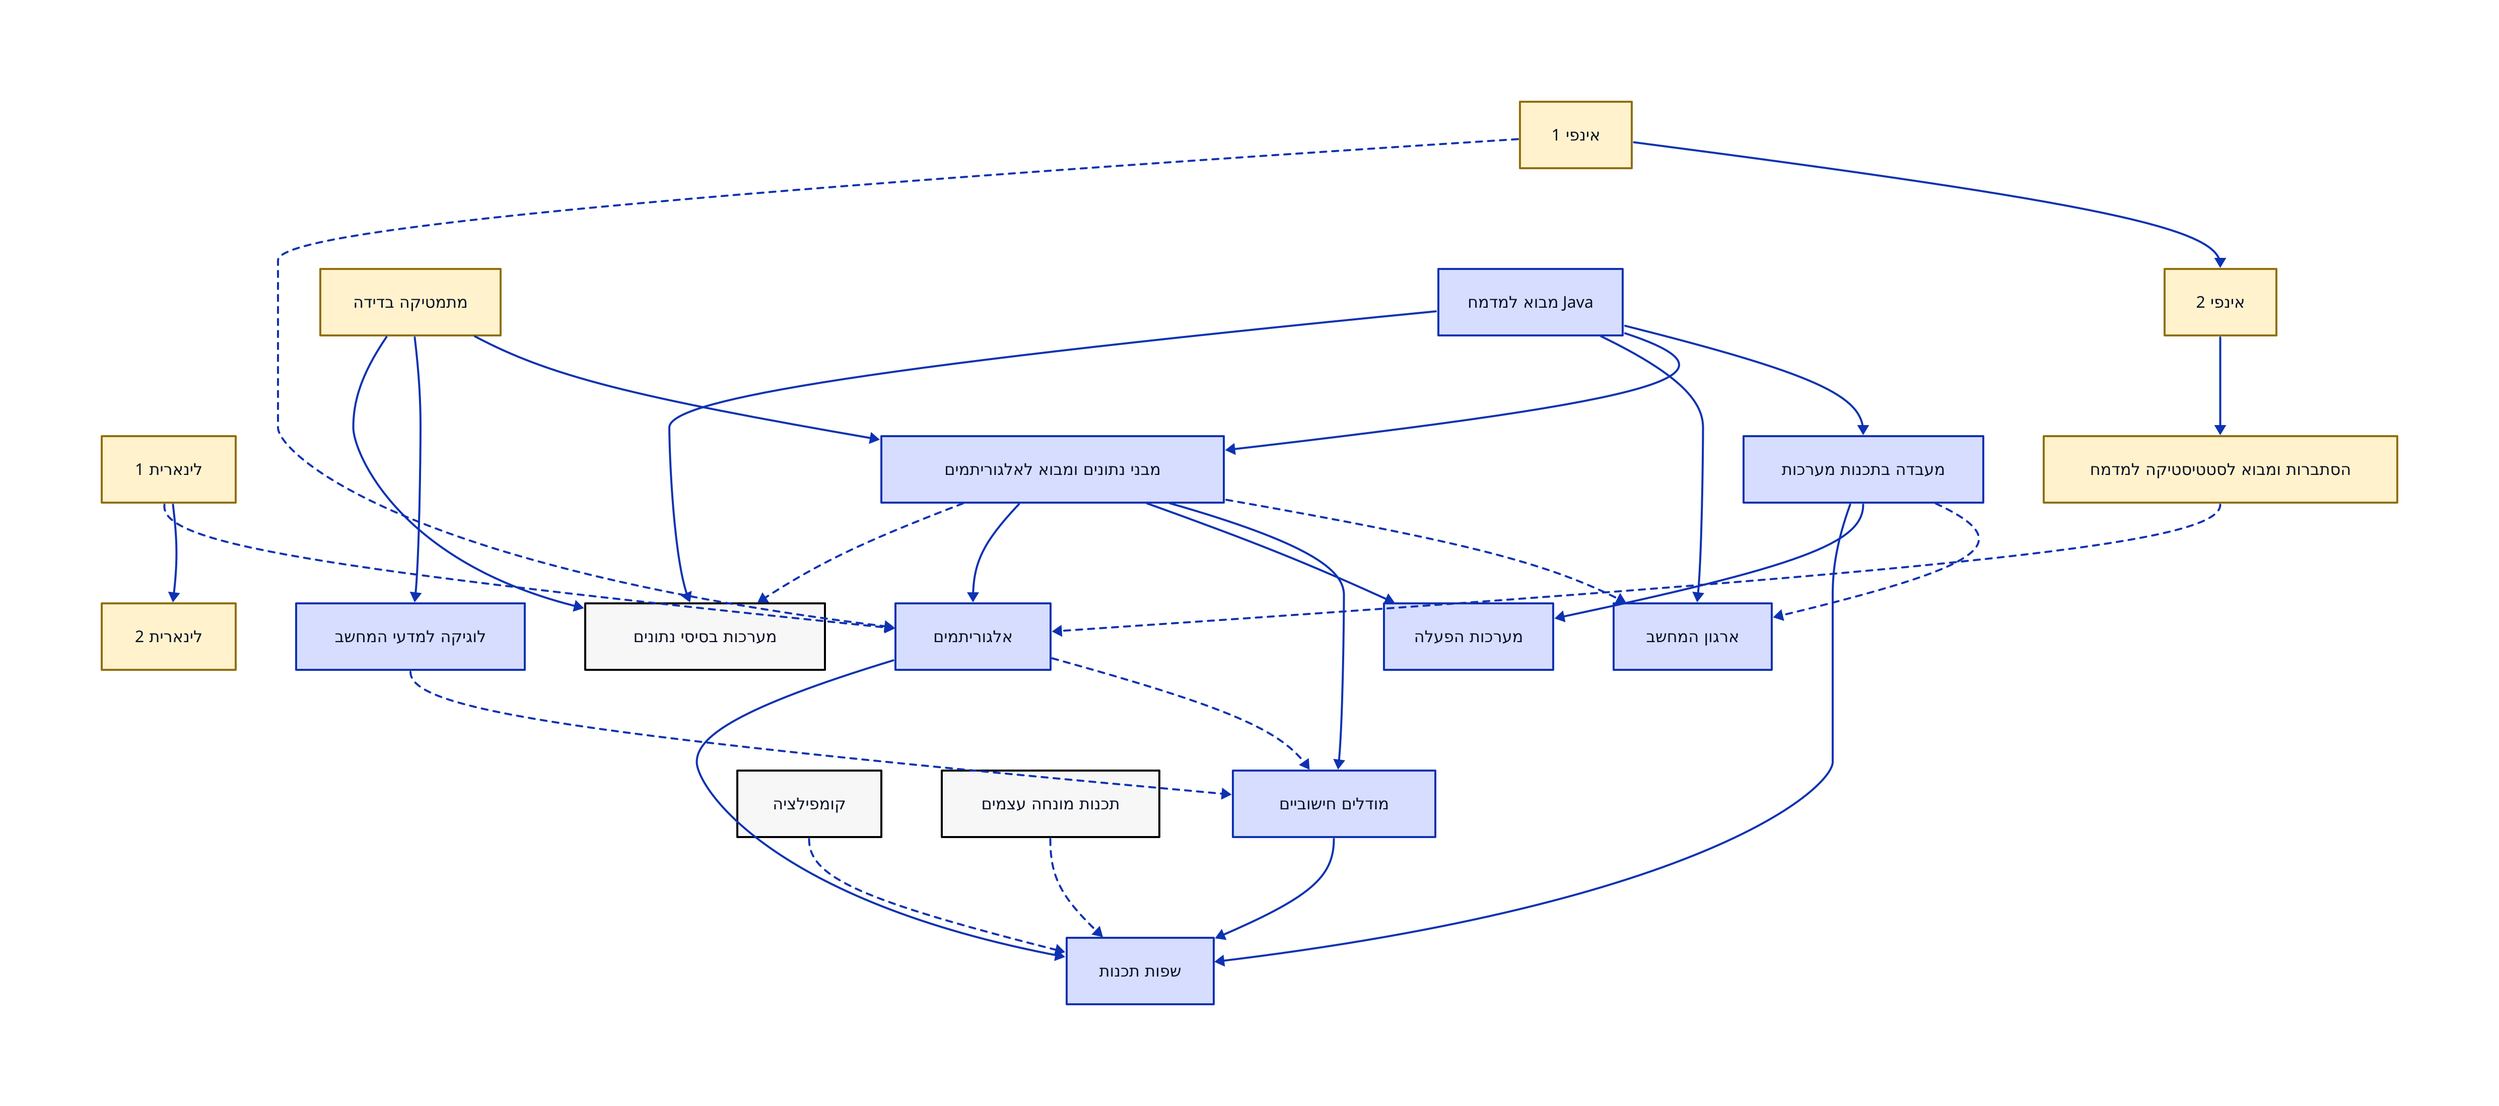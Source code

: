 # Define variables for colors and styles
vars: {
  math-fill: "#FFF2CC"
  math-stroke: "#916f0c"
  cs-fill: "#d6ddff"
  cs-stroke: "#0D32B2"
  cs-stroke-elective: "black"
  cs-fill-elective: "#f7f7f7"
  dash-style: 3
}

20474: {
  label: "אינפי 1"
  style: {
    fill: ${math-fill}
    stroke: ${math-stroke}
  }
}

20475: {
  label: "אינפי 2"
  style: {
    fill: ${math-fill}
    stroke: ${math-stroke}
  }
}

20476: {
  label: "מתמטיקה בדידה"
  style: {
    fill: ${math-fill}
    stroke: ${math-stroke}
  }
}

20109: {
  label: "לינארית 1"
  style: {
    fill: ${math-fill}
    stroke: ${math-stroke}
  }
}

20229: {
  label: "לינארית 2"
  style: {
    fill: ${math-fill}
    stroke: ${math-stroke}
  }
}

20425: {
  label: "הסתברות ומבוא לסטטיסטיקה למדמח"
  style: {
    fill: ${math-fill}
    stroke: ${math-stroke}
  }
}

# CS courses
20441: {
  label: "מבוא למדמח Java"
  style: {
    fill: ${cs-fill}
    stroke: ${cs-stroke}
  }
}

20407: {
  label: "מבני נתונים ומבוא לאלגוריתמים"
  style: {
    fill: ${cs-fill}
    stroke: ${cs-stroke}
  }
}

20465: {
  label: "מעבדה בתכנות מערכות"
  style: {
    fill: ${cs-fill}
    stroke: ${cs-stroke}
  }
}

20417: {
  label: "אלגוריתמים"
  style: {
    fill: ${cs-fill}
    stroke: ${cs-stroke}
  }
}

20604: {
  label: "מודלים חישוביים"
  style: {
    fill: ${cs-fill}
    stroke: ${cs-stroke}
  }
}

20466: {
  label: "לוגיקה למדעי המחשב"
  style: {
    fill: ${cs-fill}
    stroke: ${cs-stroke}
  }
}

20594: {
  label: "מערכות הפעלה"
  style: {
    fill: ${cs-fill}
    stroke: ${cs-stroke}
  }
}

20905: {
  label: "שפות תכנות"
  style: {
    fill: ${cs-fill}
    stroke: ${cs-stroke}
  }
}

20471: {
  label: "ארגון המחשב"
  style: {
    fill: ${cs-fill}
    stroke: ${cs-stroke}
  }
}

# prerequisites (regular), recommended (dash) 

20407 -> 20471: {
  style.stroke-dash: ${dash-style}
}
20465 -> 20471: {
  style.stroke-dash: ${dash-style}
}

20417 -> 20604: {
  style.stroke-dash: ${dash-style}
}

20466 -> 20604: {
  style.stroke-dash: ${dash-style}
}

20441 -> 20465
20441 -> 20407
20476 -> 20407
20407 -> 20604

20465 -> 20594

# 20905 שפות תכנות
20604 -> 20905
20417 -> 20905
20465 -> 20905

20476 -> 20466
20441 -> 20471
20474 -> 20475 -> 20425
20109 -> 20229
20407 -> 20594

# requirements of 20417
20407 -> 20417
# rec of 20417
20474 -> 20417: {
  style.stroke-dash: ${dash-style}
}
20109 -> 20417: {
  style.stroke-dash: ${dash-style}
}
20425 -> 20417: {
  style.stroke-dash: ${dash-style}
}
20364 -> 20905: {
  style.stroke-dash: ${dash-style}
}

20906 -> 20905: {
  style.stroke-dash: ${dash-style}
}

20441 -> 20277
20476 -> 20277
20407 -> 20277: {
  style.stroke-dash: ${dash-style}
}

20277: {
  label: "מערכות בסיסי נתונים"
  style: {
    fill: ${cs-fill-elective}
    stroke: ${cs-stroke-elective}
  }
}

20364: {
  label: "קומפילציה"
  style: {
    fill: ${cs-fill-elective}
    stroke: ${cs-stroke-elective}
  }
}

20906: {
  label: "תכנות מונחה עצמים"
  style: {
    fill: ${cs-fill-elective}
    stroke: ${cs-stroke-elective}
  }
}
